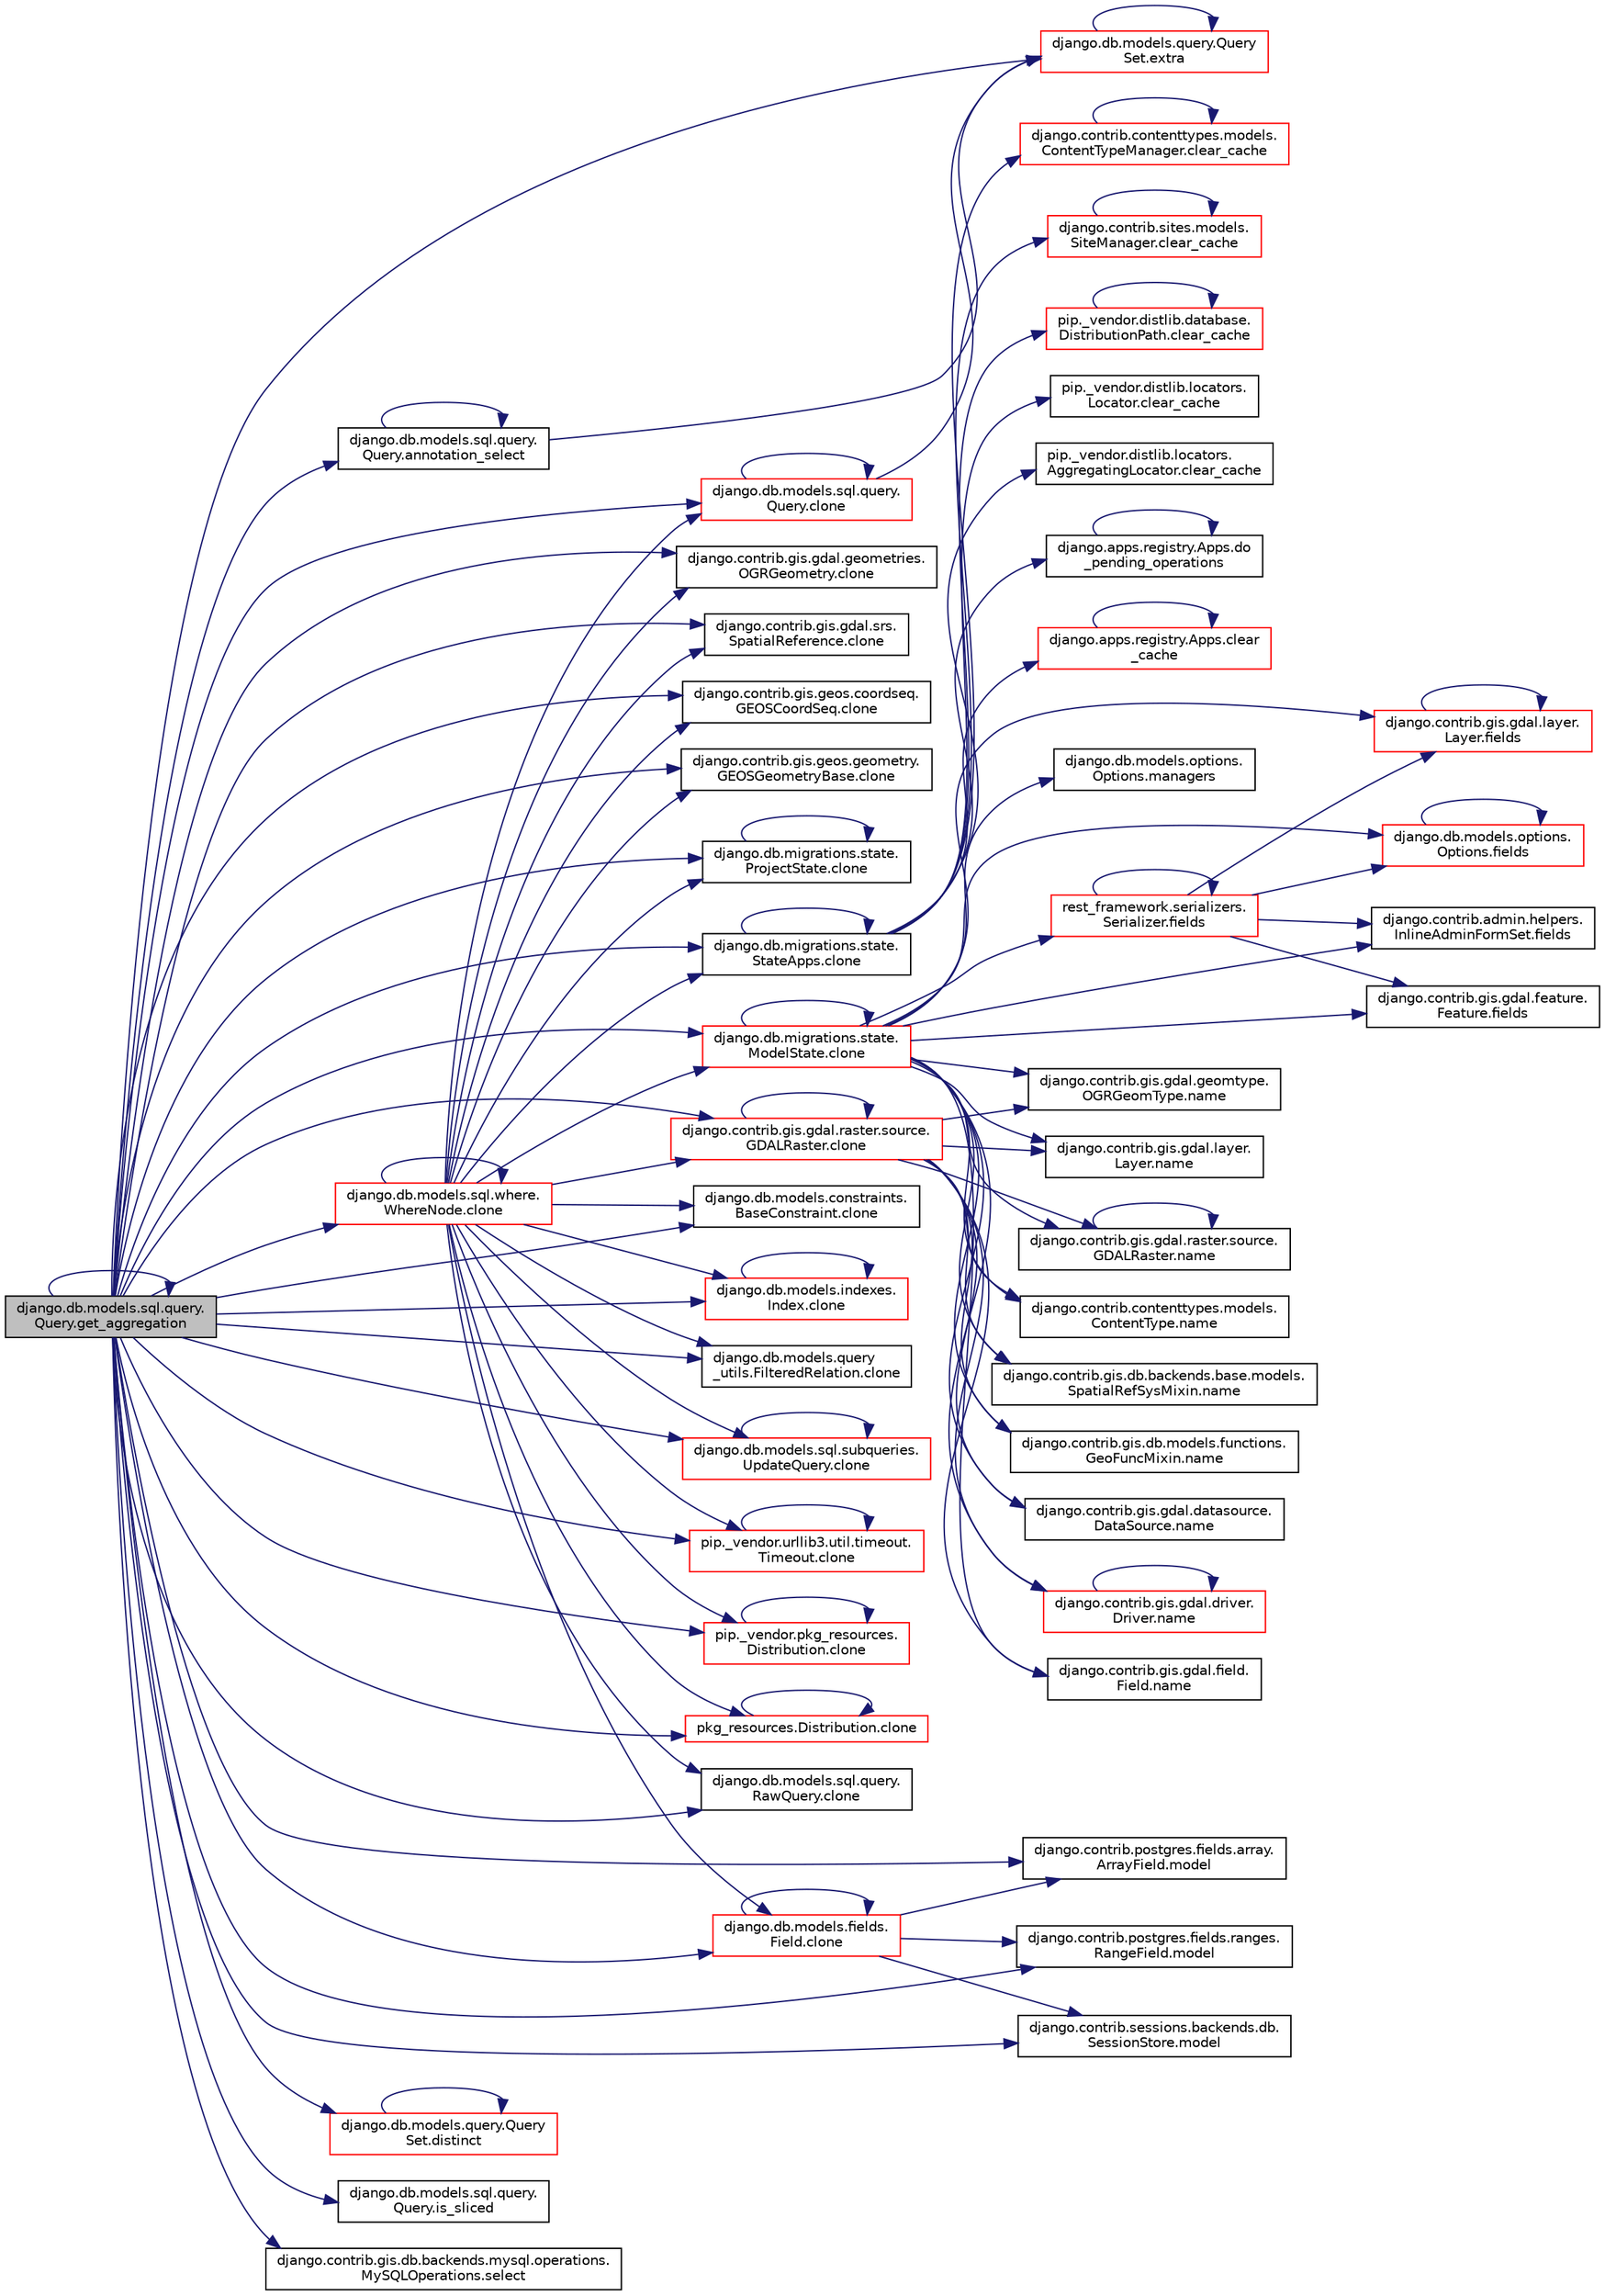 digraph "django.db.models.sql.query.Query.get_aggregation"
{
 // LATEX_PDF_SIZE
  edge [fontname="Helvetica",fontsize="10",labelfontname="Helvetica",labelfontsize="10"];
  node [fontname="Helvetica",fontsize="10",shape=record];
  rankdir="LR";
  Node1 [label="django.db.models.sql.query.\lQuery.get_aggregation",height=0.2,width=0.4,color="black", fillcolor="grey75", style="filled", fontcolor="black",tooltip=" "];
  Node1 -> Node2 [color="midnightblue",fontsize="10",style="solid",fontname="Helvetica"];
  Node2 [label="django.db.models.sql.query.\lQuery.annotation_select",height=0.2,width=0.4,color="black", fillcolor="white", style="filled",URL="$d6/d30/classdjango_1_1db_1_1models_1_1sql_1_1query_1_1_query.html#ab96b332a1af935fe6ea07d3d76fabcf9",tooltip=" "];
  Node2 -> Node2 [color="midnightblue",fontsize="10",style="solid",fontname="Helvetica"];
  Node2 -> Node3 [color="midnightblue",fontsize="10",style="solid",fontname="Helvetica"];
  Node3 [label="django.db.models.query.Query\lSet.extra",height=0.2,width=0.4,color="red", fillcolor="white", style="filled",URL="$dd/d94/classdjango_1_1db_1_1models_1_1query_1_1_query_set.html#a1405bbe85d19b17ccd4c18090c8785a4",tooltip=" "];
  Node3 -> Node3 [color="midnightblue",fontsize="10",style="solid",fontname="Helvetica"];
  Node1 -> Node8 [color="midnightblue",fontsize="10",style="solid",fontname="Helvetica"];
  Node8 [label="django.contrib.gis.gdal.geometries.\lOGRGeometry.clone",height=0.2,width=0.4,color="black", fillcolor="white", style="filled",URL="$dd/d78/classdjango_1_1contrib_1_1gis_1_1gdal_1_1geometries_1_1_o_g_r_geometry.html#aa632a5e07e0facf26b59c993c332b863",tooltip=" "];
  Node1 -> Node9 [color="midnightblue",fontsize="10",style="solid",fontname="Helvetica"];
  Node9 [label="django.contrib.gis.gdal.srs.\lSpatialReference.clone",height=0.2,width=0.4,color="black", fillcolor="white", style="filled",URL="$d7/dda/classdjango_1_1contrib_1_1gis_1_1gdal_1_1srs_1_1_spatial_reference.html#ab518a573c006e7fd51d3c611f1e3d5d1",tooltip=" "];
  Node1 -> Node10 [color="midnightblue",fontsize="10",style="solid",fontname="Helvetica"];
  Node10 [label="django.contrib.gis.geos.coordseq.\lGEOSCoordSeq.clone",height=0.2,width=0.4,color="black", fillcolor="white", style="filled",URL="$d5/d0c/classdjango_1_1contrib_1_1gis_1_1geos_1_1coordseq_1_1_g_e_o_s_coord_seq.html#aa6bb2cfdaa60bf19cc387c4ab5747e79",tooltip=" "];
  Node1 -> Node11 [color="midnightblue",fontsize="10",style="solid",fontname="Helvetica"];
  Node11 [label="django.contrib.gis.geos.geometry.\lGEOSGeometryBase.clone",height=0.2,width=0.4,color="black", fillcolor="white", style="filled",URL="$d0/d97/classdjango_1_1contrib_1_1gis_1_1geos_1_1geometry_1_1_g_e_o_s_geometry_base.html#aaf92d5e776a1fedcb39b52a36e4dabb1",tooltip=" "];
  Node1 -> Node12 [color="midnightblue",fontsize="10",style="solid",fontname="Helvetica"];
  Node12 [label="django.db.migrations.state.\lProjectState.clone",height=0.2,width=0.4,color="black", fillcolor="white", style="filled",URL="$de/db2/classdjango_1_1db_1_1migrations_1_1state_1_1_project_state.html#a22b8c0c95a34494529722755f2f7fb08",tooltip=" "];
  Node12 -> Node12 [color="midnightblue",fontsize="10",style="solid",fontname="Helvetica"];
  Node1 -> Node13 [color="midnightblue",fontsize="10",style="solid",fontname="Helvetica"];
  Node13 [label="django.db.migrations.state.\lStateApps.clone",height=0.2,width=0.4,color="black", fillcolor="white", style="filled",URL="$d3/d9a/classdjango_1_1db_1_1migrations_1_1state_1_1_state_apps.html#a821944752bc7080daff8c38bb20e3943",tooltip=" "];
  Node13 -> Node14 [color="midnightblue",fontsize="10",style="solid",fontname="Helvetica"];
  Node14 [label="django.apps.registry.Apps.clear\l_cache",height=0.2,width=0.4,color="red", fillcolor="white", style="filled",URL="$d8/d34/classdjango_1_1apps_1_1registry_1_1_apps.html#a3dabf3bb1475c2e1ce598cf59420d96c",tooltip=" "];
  Node14 -> Node14 [color="midnightblue",fontsize="10",style="solid",fontname="Helvetica"];
  Node13 -> Node120 [color="midnightblue",fontsize="10",style="solid",fontname="Helvetica"];
  Node120 [label="django.contrib.contenttypes.models.\lContentTypeManager.clear_cache",height=0.2,width=0.4,color="red", fillcolor="white", style="filled",URL="$d0/dbc/classdjango_1_1contrib_1_1contenttypes_1_1models_1_1_content_type_manager.html#a8c0e3cd09eab9f713c1f4d2dda32d97c",tooltip=" "];
  Node120 -> Node120 [color="midnightblue",fontsize="10",style="solid",fontname="Helvetica"];
  Node13 -> Node122 [color="midnightblue",fontsize="10",style="solid",fontname="Helvetica"];
  Node122 [label="django.contrib.sites.models.\lSiteManager.clear_cache",height=0.2,width=0.4,color="red", fillcolor="white", style="filled",URL="$d9/d9e/classdjango_1_1contrib_1_1sites_1_1models_1_1_site_manager.html#add1b963e98668e941563915da7a3c99f",tooltip=" "];
  Node122 -> Node122 [color="midnightblue",fontsize="10",style="solid",fontname="Helvetica"];
  Node13 -> Node5527 [color="midnightblue",fontsize="10",style="solid",fontname="Helvetica"];
  Node5527 [label="pip._vendor.distlib.database.\lDistributionPath.clear_cache",height=0.2,width=0.4,color="red", fillcolor="white", style="filled",URL="$d3/d8a/classpip_1_1__vendor_1_1distlib_1_1database_1_1_distribution_path.html#a576c17cc01238d807b4cc7b833001b0b",tooltip=" "];
  Node5527 -> Node5527 [color="midnightblue",fontsize="10",style="solid",fontname="Helvetica"];
  Node13 -> Node5529 [color="midnightblue",fontsize="10",style="solid",fontname="Helvetica"];
  Node5529 [label="pip._vendor.distlib.locators.\lLocator.clear_cache",height=0.2,width=0.4,color="black", fillcolor="white", style="filled",URL="$df/dda/classpip_1_1__vendor_1_1distlib_1_1locators_1_1_locator.html#aa8e1b24125b3cecddfa873c5ded5f3bb",tooltip=" "];
  Node13 -> Node5530 [color="midnightblue",fontsize="10",style="solid",fontname="Helvetica"];
  Node5530 [label="pip._vendor.distlib.locators.\lAggregatingLocator.clear_cache",height=0.2,width=0.4,color="black", fillcolor="white", style="filled",URL="$d3/de8/classpip_1_1__vendor_1_1distlib_1_1locators_1_1_aggregating_locator.html#a937d4d11aa45376977d68da1656ae82a",tooltip=" "];
  Node13 -> Node13 [color="midnightblue",fontsize="10",style="solid",fontname="Helvetica"];
  Node13 -> Node5531 [color="midnightblue",fontsize="10",style="solid",fontname="Helvetica"];
  Node5531 [label="django.apps.registry.Apps.do\l_pending_operations",height=0.2,width=0.4,color="black", fillcolor="white", style="filled",URL="$d8/d34/classdjango_1_1apps_1_1registry_1_1_apps.html#a4e7a349e650b3d4b0b70ce5554f59ed2",tooltip=" "];
  Node5531 -> Node5531 [color="midnightblue",fontsize="10",style="solid",fontname="Helvetica"];
  Node1 -> Node1520 [color="midnightblue",fontsize="10",style="solid",fontname="Helvetica"];
  Node1520 [label="django.db.migrations.state.\lModelState.clone",height=0.2,width=0.4,color="red", fillcolor="white", style="filled",URL="$d1/d62/classdjango_1_1db_1_1migrations_1_1state_1_1_model_state.html#ab5feb03ae6d22923dd5029a5cfb8abb0",tooltip=" "];
  Node1520 -> Node1520 [color="midnightblue",fontsize="10",style="solid",fontname="Helvetica"];
  Node1520 -> Node702 [color="midnightblue",fontsize="10",style="solid",fontname="Helvetica"];
  Node702 [label="django.contrib.admin.helpers.\lInlineAdminFormSet.fields",height=0.2,width=0.4,color="black", fillcolor="white", style="filled",URL="$db/d43/classdjango_1_1contrib_1_1admin_1_1helpers_1_1_inline_admin_form_set.html#a05da4b8d8905c6773882ad9d9219e56f",tooltip=" "];
  Node1520 -> Node703 [color="midnightblue",fontsize="10",style="solid",fontname="Helvetica"];
  Node703 [label="django.contrib.gis.gdal.feature.\lFeature.fields",height=0.2,width=0.4,color="black", fillcolor="white", style="filled",URL="$db/d34/classdjango_1_1contrib_1_1gis_1_1gdal_1_1feature_1_1_feature.html#a8cfc80966af7ca71369fc1b2c511f7d2",tooltip=" "];
  Node1520 -> Node704 [color="midnightblue",fontsize="10",style="solid",fontname="Helvetica"];
  Node704 [label="django.contrib.gis.gdal.layer.\lLayer.fields",height=0.2,width=0.4,color="red", fillcolor="white", style="filled",URL="$d9/d84/classdjango_1_1contrib_1_1gis_1_1gdal_1_1layer_1_1_layer.html#a6343afa888079fc224c68c4d69d0ae4c",tooltip=" "];
  Node704 -> Node704 [color="midnightblue",fontsize="10",style="solid",fontname="Helvetica"];
  Node1520 -> Node707 [color="midnightblue",fontsize="10",style="solid",fontname="Helvetica"];
  Node707 [label="django.db.models.options.\lOptions.fields",height=0.2,width=0.4,color="red", fillcolor="white", style="filled",URL="$d4/d60/classdjango_1_1db_1_1models_1_1options_1_1_options.html#aad34b611171b74c47280b50bd350a7b5",tooltip=" "];
  Node707 -> Node707 [color="midnightblue",fontsize="10",style="solid",fontname="Helvetica"];
  Node1520 -> Node712 [color="midnightblue",fontsize="10",style="solid",fontname="Helvetica"];
  Node712 [label="rest_framework.serializers.\lSerializer.fields",height=0.2,width=0.4,color="red", fillcolor="white", style="filled",URL="$de/daf/classrest__framework_1_1serializers_1_1_serializer.html#a304b94e9bf70334bb75af37586bb82fd",tooltip=" "];
  Node712 -> Node702 [color="midnightblue",fontsize="10",style="solid",fontname="Helvetica"];
  Node712 -> Node703 [color="midnightblue",fontsize="10",style="solid",fontname="Helvetica"];
  Node712 -> Node704 [color="midnightblue",fontsize="10",style="solid",fontname="Helvetica"];
  Node712 -> Node707 [color="midnightblue",fontsize="10",style="solid",fontname="Helvetica"];
  Node712 -> Node712 [color="midnightblue",fontsize="10",style="solid",fontname="Helvetica"];
  Node1520 -> Node1521 [color="midnightblue",fontsize="10",style="solid",fontname="Helvetica"];
  Node1521 [label="django.db.models.options.\lOptions.managers",height=0.2,width=0.4,color="black", fillcolor="white", style="filled",URL="$d4/d60/classdjango_1_1db_1_1models_1_1options_1_1_options.html#a3d55917fed78a04df630be722037235f",tooltip=" "];
  Node1520 -> Node17 [color="midnightblue",fontsize="10",style="solid",fontname="Helvetica"];
  Node17 [label="django.contrib.contenttypes.models.\lContentType.name",height=0.2,width=0.4,color="black", fillcolor="white", style="filled",URL="$d6/d20/classdjango_1_1contrib_1_1contenttypes_1_1models_1_1_content_type.html#a1577e45d8940ca8ce7032df05c0920f1",tooltip=" "];
  Node1520 -> Node18 [color="midnightblue",fontsize="10",style="solid",fontname="Helvetica"];
  Node18 [label="django.contrib.gis.db.backends.base.models.\lSpatialRefSysMixin.name",height=0.2,width=0.4,color="black", fillcolor="white", style="filled",URL="$d5/d73/classdjango_1_1contrib_1_1gis_1_1db_1_1backends_1_1base_1_1models_1_1_spatial_ref_sys_mixin.html#a502460564fa7a935d8bb5aea6cbce4b9",tooltip=" "];
  Node1520 -> Node19 [color="midnightblue",fontsize="10",style="solid",fontname="Helvetica"];
  Node19 [label="django.contrib.gis.db.models.functions.\lGeoFuncMixin.name",height=0.2,width=0.4,color="black", fillcolor="white", style="filled",URL="$d4/d5c/classdjango_1_1contrib_1_1gis_1_1db_1_1models_1_1functions_1_1_geo_func_mixin.html#a9a6993ec9126211670ca7087359b8c6a",tooltip=" "];
  Node1520 -> Node20 [color="midnightblue",fontsize="10",style="solid",fontname="Helvetica"];
  Node20 [label="django.contrib.gis.gdal.datasource.\lDataSource.name",height=0.2,width=0.4,color="black", fillcolor="white", style="filled",URL="$db/d7b/classdjango_1_1contrib_1_1gis_1_1gdal_1_1datasource_1_1_data_source.html#af2cbfd1f4ceeb82b6f7c29a705555d8e",tooltip=" "];
  Node1520 -> Node21 [color="midnightblue",fontsize="10",style="solid",fontname="Helvetica"];
  Node21 [label="django.contrib.gis.gdal.driver.\lDriver.name",height=0.2,width=0.4,color="red", fillcolor="white", style="filled",URL="$d5/df2/classdjango_1_1contrib_1_1gis_1_1gdal_1_1driver_1_1_driver.html#ab25b5eea93459ca8e05dc329ef537f1b",tooltip=" "];
  Node21 -> Node21 [color="midnightblue",fontsize="10",style="solid",fontname="Helvetica"];
  Node1520 -> Node23 [color="midnightblue",fontsize="10",style="solid",fontname="Helvetica"];
  Node23 [label="django.contrib.gis.gdal.field.\lField.name",height=0.2,width=0.4,color="black", fillcolor="white", style="filled",URL="$d8/d65/classdjango_1_1contrib_1_1gis_1_1gdal_1_1field_1_1_field.html#a52ccad95ad1a0fae1ef80beb9a6c838b",tooltip=" "];
  Node1520 -> Node24 [color="midnightblue",fontsize="10",style="solid",fontname="Helvetica"];
  Node24 [label="django.contrib.gis.gdal.geomtype.\lOGRGeomType.name",height=0.2,width=0.4,color="black", fillcolor="white", style="filled",URL="$dc/d9c/classdjango_1_1contrib_1_1gis_1_1gdal_1_1geomtype_1_1_o_g_r_geom_type.html#a80a6f16d4e7014ca3adac92432f148b2",tooltip=" "];
  Node1520 -> Node25 [color="midnightblue",fontsize="10",style="solid",fontname="Helvetica"];
  Node25 [label="django.contrib.gis.gdal.layer.\lLayer.name",height=0.2,width=0.4,color="black", fillcolor="white", style="filled",URL="$d9/d84/classdjango_1_1contrib_1_1gis_1_1gdal_1_1layer_1_1_layer.html#a64c4f09deeb5dd93a1f82a986e090581",tooltip=" "];
  Node1520 -> Node26 [color="midnightblue",fontsize="10",style="solid",fontname="Helvetica"];
  Node26 [label="django.contrib.gis.gdal.raster.source.\lGDALRaster.name",height=0.2,width=0.4,color="black", fillcolor="white", style="filled",URL="$db/dff/classdjango_1_1contrib_1_1gis_1_1gdal_1_1raster_1_1source_1_1_g_d_a_l_raster.html#adc147e651b853c17a0d6abe3be9da7a9",tooltip=" "];
  Node26 -> Node26 [color="midnightblue",fontsize="10",style="solid",fontname="Helvetica"];
  Node1 -> Node1568 [color="midnightblue",fontsize="10",style="solid",fontname="Helvetica"];
  Node1568 [label="django.db.models.constraints.\lBaseConstraint.clone",height=0.2,width=0.4,color="black", fillcolor="white", style="filled",URL="$da/d8b/classdjango_1_1db_1_1models_1_1constraints_1_1_base_constraint.html#aa8f687025c9ab3afd1c3e0be4aeb38e5",tooltip=" "];
  Node1 -> Node1569 [color="midnightblue",fontsize="10",style="solid",fontname="Helvetica"];
  Node1569 [label="django.db.models.fields.\lField.clone",height=0.2,width=0.4,color="red", fillcolor="white", style="filled",URL="$db/d75/classdjango_1_1db_1_1models_1_1fields_1_1_field.html#ae8df23501cdf746b169871b4c3b8fd68",tooltip=" "];
  Node1569 -> Node1569 [color="midnightblue",fontsize="10",style="solid",fontname="Helvetica"];
  Node1569 -> Node189 [color="midnightblue",fontsize="10",style="solid",fontname="Helvetica"];
  Node189 [label="django.contrib.postgres.fields.array.\lArrayField.model",height=0.2,width=0.4,color="black", fillcolor="white", style="filled",URL="$dc/ddf/classdjango_1_1contrib_1_1postgres_1_1fields_1_1array_1_1_array_field.html#a43ec884d709f829e50c6881dc369ce94",tooltip=" "];
  Node1569 -> Node190 [color="midnightblue",fontsize="10",style="solid",fontname="Helvetica"];
  Node190 [label="django.contrib.postgres.fields.ranges.\lRangeField.model",height=0.2,width=0.4,color="black", fillcolor="white", style="filled",URL="$d5/d99/classdjango_1_1contrib_1_1postgres_1_1fields_1_1ranges_1_1_range_field.html#a5f5cfd6917f141914484d606279cf20a",tooltip=" "];
  Node1569 -> Node191 [color="midnightblue",fontsize="10",style="solid",fontname="Helvetica"];
  Node191 [label="django.contrib.sessions.backends.db.\lSessionStore.model",height=0.2,width=0.4,color="black", fillcolor="white", style="filled",URL="$d2/d1a/classdjango_1_1contrib_1_1sessions_1_1backends_1_1db_1_1_session_store.html#a9b2f42869f296eab5fab4dd5867285df",tooltip=" "];
  Node1 -> Node1835 [color="midnightblue",fontsize="10",style="solid",fontname="Helvetica"];
  Node1835 [label="django.db.models.indexes.\lIndex.clone",height=0.2,width=0.4,color="red", fillcolor="white", style="filled",URL="$d9/de5/classdjango_1_1db_1_1models_1_1indexes_1_1_index.html#a4a72c5cec1fcccfa88858c5605fb6a3d",tooltip=" "];
  Node1835 -> Node1835 [color="midnightblue",fontsize="10",style="solid",fontname="Helvetica"];
  Node1 -> Node1836 [color="midnightblue",fontsize="10",style="solid",fontname="Helvetica"];
  Node1836 [label="django.db.models.query\l_utils.FilteredRelation.clone",height=0.2,width=0.4,color="black", fillcolor="white", style="filled",URL="$d0/d2b/classdjango_1_1db_1_1models_1_1query__utils_1_1_filtered_relation.html#a9f4dae850af9de18248db090365c8ae6",tooltip=" "];
  Node1 -> Node1837 [color="midnightblue",fontsize="10",style="solid",fontname="Helvetica"];
  Node1837 [label="django.db.models.sql.query.\lQuery.clone",height=0.2,width=0.4,color="red", fillcolor="white", style="filled",URL="$d6/d30/classdjango_1_1db_1_1models_1_1sql_1_1query_1_1_query.html#a1a0da276f10cd0bf92b0b5c038210ec0",tooltip=" "];
  Node1837 -> Node1837 [color="midnightblue",fontsize="10",style="solid",fontname="Helvetica"];
  Node1837 -> Node3 [color="midnightblue",fontsize="10",style="solid",fontname="Helvetica"];
  Node1 -> Node1841 [color="midnightblue",fontsize="10",style="solid",fontname="Helvetica"];
  Node1841 [label="django.db.models.sql.subqueries.\lUpdateQuery.clone",height=0.2,width=0.4,color="red", fillcolor="white", style="filled",URL="$d5/de4/classdjango_1_1db_1_1models_1_1sql_1_1subqueries_1_1_update_query.html#aa27f04cebfd03635df399ef4c8a4b203",tooltip=" "];
  Node1841 -> Node1841 [color="midnightblue",fontsize="10",style="solid",fontname="Helvetica"];
  Node1 -> Node1870 [color="midnightblue",fontsize="10",style="solid",fontname="Helvetica"];
  Node1870 [label="django.db.models.sql.where.\lWhereNode.clone",height=0.2,width=0.4,color="red", fillcolor="white", style="filled",URL="$db/da3/classdjango_1_1db_1_1models_1_1sql_1_1where_1_1_where_node.html#aa169773c5fb2dda662bec5946ed79263",tooltip=" "];
  Node1870 -> Node8 [color="midnightblue",fontsize="10",style="solid",fontname="Helvetica"];
  Node1870 -> Node9 [color="midnightblue",fontsize="10",style="solid",fontname="Helvetica"];
  Node1870 -> Node10 [color="midnightblue",fontsize="10",style="solid",fontname="Helvetica"];
  Node1870 -> Node11 [color="midnightblue",fontsize="10",style="solid",fontname="Helvetica"];
  Node1870 -> Node12 [color="midnightblue",fontsize="10",style="solid",fontname="Helvetica"];
  Node1870 -> Node13 [color="midnightblue",fontsize="10",style="solid",fontname="Helvetica"];
  Node1870 -> Node1520 [color="midnightblue",fontsize="10",style="solid",fontname="Helvetica"];
  Node1870 -> Node1568 [color="midnightblue",fontsize="10",style="solid",fontname="Helvetica"];
  Node1870 -> Node1569 [color="midnightblue",fontsize="10",style="solid",fontname="Helvetica"];
  Node1870 -> Node1835 [color="midnightblue",fontsize="10",style="solid",fontname="Helvetica"];
  Node1870 -> Node1836 [color="midnightblue",fontsize="10",style="solid",fontname="Helvetica"];
  Node1870 -> Node1837 [color="midnightblue",fontsize="10",style="solid",fontname="Helvetica"];
  Node1870 -> Node1841 [color="midnightblue",fontsize="10",style="solid",fontname="Helvetica"];
  Node1870 -> Node1870 [color="midnightblue",fontsize="10",style="solid",fontname="Helvetica"];
  Node1870 -> Node1875 [color="midnightblue",fontsize="10",style="solid",fontname="Helvetica"];
  Node1875 [label="pip._vendor.urllib3.util.timeout.\lTimeout.clone",height=0.2,width=0.4,color="red", fillcolor="white", style="filled",URL="$d7/d0f/classpip_1_1__vendor_1_1urllib3_1_1util_1_1timeout_1_1_timeout.html#adf3e93289276c7920b5bfa24ce7ad651",tooltip=" "];
  Node1875 -> Node1875 [color="midnightblue",fontsize="10",style="solid",fontname="Helvetica"];
  Node1870 -> Node1879 [color="midnightblue",fontsize="10",style="solid",fontname="Helvetica"];
  Node1879 [label="pip._vendor.pkg_resources.\lDistribution.clone",height=0.2,width=0.4,color="red", fillcolor="white", style="filled",URL="$d0/ddb/classpip_1_1__vendor_1_1pkg__resources_1_1_distribution.html#a9928966be415e533c49972011db1a5a2",tooltip=" "];
  Node1879 -> Node1879 [color="midnightblue",fontsize="10",style="solid",fontname="Helvetica"];
  Node1870 -> Node1884 [color="midnightblue",fontsize="10",style="solid",fontname="Helvetica"];
  Node1884 [label="pkg_resources.Distribution.clone",height=0.2,width=0.4,color="red", fillcolor="white", style="filled",URL="$d8/d25/classpkg__resources_1_1_distribution.html#a3efa2d30d3271d07ebea1943f13db873",tooltip=" "];
  Node1884 -> Node1884 [color="midnightblue",fontsize="10",style="solid",fontname="Helvetica"];
  Node1870 -> Node1885 [color="midnightblue",fontsize="10",style="solid",fontname="Helvetica"];
  Node1885 [label="django.contrib.gis.gdal.raster.source.\lGDALRaster.clone",height=0.2,width=0.4,color="red", fillcolor="white", style="filled",URL="$db/dff/classdjango_1_1contrib_1_1gis_1_1gdal_1_1raster_1_1source_1_1_g_d_a_l_raster.html#ab942a134825c7588400201443c9fd128",tooltip=" "];
  Node1885 -> Node1885 [color="midnightblue",fontsize="10",style="solid",fontname="Helvetica"];
  Node1885 -> Node17 [color="midnightblue",fontsize="10",style="solid",fontname="Helvetica"];
  Node1885 -> Node18 [color="midnightblue",fontsize="10",style="solid",fontname="Helvetica"];
  Node1885 -> Node19 [color="midnightblue",fontsize="10",style="solid",fontname="Helvetica"];
  Node1885 -> Node20 [color="midnightblue",fontsize="10",style="solid",fontname="Helvetica"];
  Node1885 -> Node21 [color="midnightblue",fontsize="10",style="solid",fontname="Helvetica"];
  Node1885 -> Node23 [color="midnightblue",fontsize="10",style="solid",fontname="Helvetica"];
  Node1885 -> Node24 [color="midnightblue",fontsize="10",style="solid",fontname="Helvetica"];
  Node1885 -> Node25 [color="midnightblue",fontsize="10",style="solid",fontname="Helvetica"];
  Node1885 -> Node26 [color="midnightblue",fontsize="10",style="solid",fontname="Helvetica"];
  Node1870 -> Node1892 [color="midnightblue",fontsize="10",style="solid",fontname="Helvetica"];
  Node1892 [label="django.db.models.sql.query.\lRawQuery.clone",height=0.2,width=0.4,color="black", fillcolor="white", style="filled",URL="$db/dfa/classdjango_1_1db_1_1models_1_1sql_1_1query_1_1_raw_query.html#a41e402ece12880e64e595a71991cd8bb",tooltip=" "];
  Node1 -> Node1875 [color="midnightblue",fontsize="10",style="solid",fontname="Helvetica"];
  Node1 -> Node1879 [color="midnightblue",fontsize="10",style="solid",fontname="Helvetica"];
  Node1 -> Node1884 [color="midnightblue",fontsize="10",style="solid",fontname="Helvetica"];
  Node1 -> Node1885 [color="midnightblue",fontsize="10",style="solid",fontname="Helvetica"];
  Node1 -> Node1892 [color="midnightblue",fontsize="10",style="solid",fontname="Helvetica"];
  Node1 -> Node2658 [color="midnightblue",fontsize="10",style="solid",fontname="Helvetica"];
  Node2658 [label="django.db.models.query.Query\lSet.distinct",height=0.2,width=0.4,color="red", fillcolor="white", style="filled",URL="$dd/d94/classdjango_1_1db_1_1models_1_1query_1_1_query_set.html#ac580fa2296e90f8b8234fda8b2d7c287",tooltip=" "];
  Node2658 -> Node2658 [color="midnightblue",fontsize="10",style="solid",fontname="Helvetica"];
  Node1 -> Node3 [color="midnightblue",fontsize="10",style="solid",fontname="Helvetica"];
  Node1 -> Node1 [color="midnightblue",fontsize="10",style="solid",fontname="Helvetica"];
  Node1 -> Node2659 [color="midnightblue",fontsize="10",style="solid",fontname="Helvetica"];
  Node2659 [label="django.db.models.sql.query.\lQuery.is_sliced",height=0.2,width=0.4,color="black", fillcolor="white", style="filled",URL="$d6/d30/classdjango_1_1db_1_1models_1_1sql_1_1query_1_1_query.html#a9f2d9d4332e47fb1fbce39984b1bc324",tooltip=" "];
  Node1 -> Node189 [color="midnightblue",fontsize="10",style="solid",fontname="Helvetica"];
  Node1 -> Node190 [color="midnightblue",fontsize="10",style="solid",fontname="Helvetica"];
  Node1 -> Node191 [color="midnightblue",fontsize="10",style="solid",fontname="Helvetica"];
  Node1 -> Node2662 [color="midnightblue",fontsize="10",style="solid",fontname="Helvetica"];
  Node2662 [label="django.contrib.gis.db.backends.mysql.operations.\lMySQLOperations.select",height=0.2,width=0.4,color="black", fillcolor="white", style="filled",URL="$d7/d97/classdjango_1_1contrib_1_1gis_1_1db_1_1backends_1_1mysql_1_1operations_1_1_my_s_q_l_operations.html#af84726dd3dafe853d3cd4548bb3df463",tooltip=" "];
}
